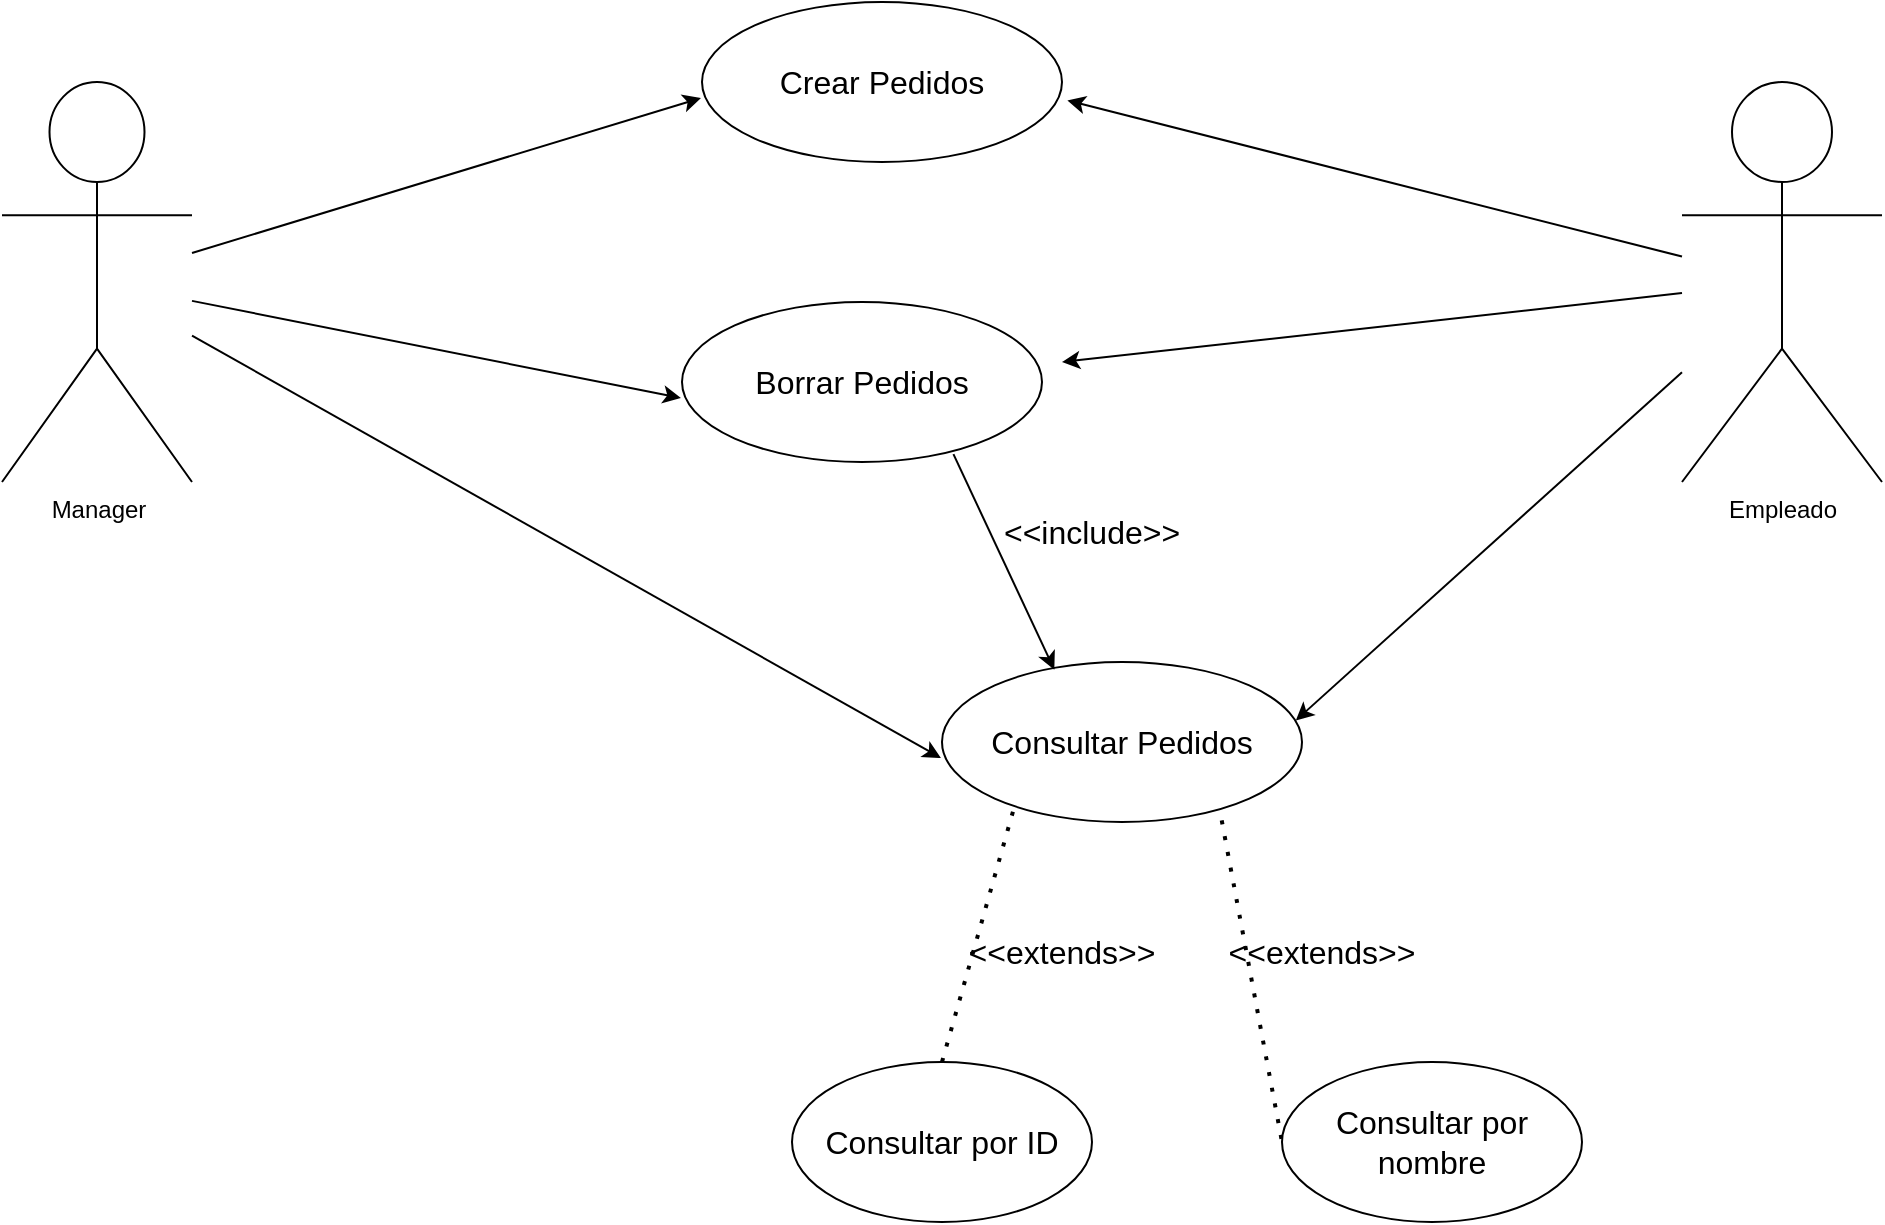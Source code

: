 <?xml version="1.0" encoding="UTF-8"?>
<mxfile version="16.2.7" type="google"><diagram name="Page-1" id="e7e014a7-5840-1c2e-5031-d8a46d1fe8dd"><mxGraphModel dx="1124" dy="1327" grid="1" gridSize="10" guides="1" tooltips="1" connect="1" arrows="1" fold="1" page="1" pageScale="1" pageWidth="1169" pageHeight="826" background="none" math="0" shadow="0"><root><mxCell id="0"/><mxCell id="1" parent="0"/><mxCell id="1IH3bGF3cHipV3pf0rS_-41" value="Empleado" style="shape=umlActor;verticalLabelPosition=bottom;verticalAlign=top;html=1;outlineConnect=0;" vertex="1" parent="1"><mxGeometry x="880" y="90" width="100" height="200" as="geometry"/></mxCell><mxCell id="1IH3bGF3cHipV3pf0rS_-42" value="Manager" style="shape=umlActor;verticalLabelPosition=bottom;verticalAlign=top;html=1;outlineConnect=0;" vertex="1" parent="1"><mxGeometry x="40" y="90" width="95" height="200" as="geometry"/></mxCell><mxCell id="1IH3bGF3cHipV3pf0rS_-48" value="" style="endArrow=classic;html=1;rounded=0;entryX=-0.003;entryY=0.6;entryDx=0;entryDy=0;entryPerimeter=0;" edge="1" parent="1" source="1IH3bGF3cHipV3pf0rS_-42" target="1IH3bGF3cHipV3pf0rS_-49"><mxGeometry width="50" height="50" relative="1" as="geometry"><mxPoint x="135" y="220" as="sourcePoint"/><mxPoint x="400" y="130" as="targetPoint"/></mxGeometry></mxCell><mxCell id="1IH3bGF3cHipV3pf0rS_-49" value="&lt;font size=&quot;3&quot;&gt;Crear Pedidos&lt;/font&gt;" style="ellipse;whiteSpace=wrap;html=1;" vertex="1" parent="1"><mxGeometry x="390" y="50" width="180" height="80" as="geometry"/></mxCell><mxCell id="1IH3bGF3cHipV3pf0rS_-52" value="" style="endArrow=classic;html=1;rounded=0;entryX=-0.003;entryY=0.6;entryDx=0;entryDy=0;entryPerimeter=0;" edge="1" parent="1" target="1IH3bGF3cHipV3pf0rS_-53" source="1IH3bGF3cHipV3pf0rS_-42"><mxGeometry width="50" height="50" relative="1" as="geometry"><mxPoint x="140" y="230" as="sourcePoint"/><mxPoint x="405" y="140" as="targetPoint"/></mxGeometry></mxCell><mxCell id="1IH3bGF3cHipV3pf0rS_-53" value="&lt;font size=&quot;3&quot;&gt;Borrar Pedidos&lt;/font&gt;" style="ellipse;whiteSpace=wrap;html=1;" vertex="1" parent="1"><mxGeometry x="380" y="200" width="180" height="80" as="geometry"/></mxCell><mxCell id="1IH3bGF3cHipV3pf0rS_-54" value="" style="endArrow=classic;html=1;rounded=0;entryX=-0.003;entryY=0.6;entryDx=0;entryDy=0;entryPerimeter=0;" edge="1" parent="1" target="1IH3bGF3cHipV3pf0rS_-55" source="1IH3bGF3cHipV3pf0rS_-42"><mxGeometry width="50" height="50" relative="1" as="geometry"><mxPoint x="130" y="220" as="sourcePoint"/><mxPoint x="352.5" y="170" as="targetPoint"/></mxGeometry></mxCell><mxCell id="1IH3bGF3cHipV3pf0rS_-55" value="&lt;font size=&quot;3&quot;&gt;Consultar Pedidos&lt;/font&gt;" style="ellipse;whiteSpace=wrap;html=1;" vertex="1" parent="1"><mxGeometry x="510" y="380" width="180" height="80" as="geometry"/></mxCell><mxCell id="1IH3bGF3cHipV3pf0rS_-58" value="" style="endArrow=none;dashed=1;html=1;dashPattern=1 3;strokeWidth=2;rounded=0;fontSize=14;exitX=0.777;exitY=0.99;exitDx=0;exitDy=0;entryX=0;entryY=0.5;entryDx=0;entryDy=0;exitPerimeter=0;" edge="1" parent="1" source="1IH3bGF3cHipV3pf0rS_-55" target="1IH3bGF3cHipV3pf0rS_-60"><mxGeometry width="50" height="50" relative="1" as="geometry"><mxPoint x="550" y="350" as="sourcePoint"/><mxPoint x="600" y="320" as="targetPoint"/><Array as="points"/></mxGeometry></mxCell><mxCell id="1IH3bGF3cHipV3pf0rS_-60" value="&lt;font size=&quot;3&quot;&gt;Consultar por nombre&lt;/font&gt;" style="ellipse;whiteSpace=wrap;html=1;fontSize=14;" vertex="1" parent="1"><mxGeometry x="680" y="580" width="150" height="80" as="geometry"/></mxCell><mxCell id="1IH3bGF3cHipV3pf0rS_-61" value="&lt;font size=&quot;3&quot;&gt;Consultar por ID&lt;/font&gt;" style="ellipse;whiteSpace=wrap;html=1;fontSize=14;" vertex="1" parent="1"><mxGeometry x="435" y="580" width="150" height="80" as="geometry"/></mxCell><mxCell id="1IH3bGF3cHipV3pf0rS_-62" value="" style="endArrow=none;dashed=1;html=1;dashPattern=1 3;strokeWidth=2;rounded=0;fontSize=14;exitX=0.197;exitY=0.936;exitDx=0;exitDy=0;exitPerimeter=0;entryX=0.5;entryY=0;entryDx=0;entryDy=0;" edge="1" parent="1" source="1IH3bGF3cHipV3pf0rS_-55" target="1IH3bGF3cHipV3pf0rS_-61"><mxGeometry width="50" height="50" relative="1" as="geometry"><mxPoint x="500.0" y="394.716" as="sourcePoint"/><mxPoint x="586" y="300" as="targetPoint"/><Array as="points"/></mxGeometry></mxCell><mxCell id="1IH3bGF3cHipV3pf0rS_-63" value="&amp;lt;&amp;lt;extends&amp;gt;&amp;gt;" style="text;html=1;strokeColor=none;fillColor=none;align=center;verticalAlign=middle;whiteSpace=wrap;rounded=0;fontSize=16;" vertex="1" parent="1"><mxGeometry x="670" y="510" width="60" height="30" as="geometry"/></mxCell><mxCell id="1IH3bGF3cHipV3pf0rS_-65" value="&amp;lt;&amp;lt;extends&amp;gt;&amp;gt;" style="text;html=1;strokeColor=none;fillColor=none;align=center;verticalAlign=middle;whiteSpace=wrap;rounded=0;fontSize=16;" vertex="1" parent="1"><mxGeometry x="540" y="510" width="60" height="30" as="geometry"/></mxCell><mxCell id="1IH3bGF3cHipV3pf0rS_-66" value="" style="endArrow=classic;html=1;rounded=0;fontSize=16;exitX=0.754;exitY=0.951;exitDx=0;exitDy=0;exitPerimeter=0;entryX=0.312;entryY=0.048;entryDx=0;entryDy=0;entryPerimeter=0;" edge="1" parent="1" source="1IH3bGF3cHipV3pf0rS_-53" target="1IH3bGF3cHipV3pf0rS_-55"><mxGeometry width="50" height="50" relative="1" as="geometry"><mxPoint x="400" y="270" as="sourcePoint"/><mxPoint x="420" y="200" as="targetPoint"/><Array as="points"/></mxGeometry></mxCell><mxCell id="1IH3bGF3cHipV3pf0rS_-67" value="&amp;lt;&amp;lt;include&amp;gt;&amp;gt;" style="text;html=1;strokeColor=none;fillColor=none;align=center;verticalAlign=middle;whiteSpace=wrap;rounded=0;fontSize=16;" vertex="1" parent="1"><mxGeometry x="555" y="300" width="60" height="30" as="geometry"/></mxCell><mxCell id="1IH3bGF3cHipV3pf0rS_-73" value="" style="endArrow=classic;html=1;rounded=0;entryX=1.015;entryY=0.615;entryDx=0;entryDy=0;entryPerimeter=0;" edge="1" parent="1" source="1IH3bGF3cHipV3pf0rS_-41" target="1IH3bGF3cHipV3pf0rS_-49"><mxGeometry width="50" height="50" relative="1" as="geometry"><mxPoint x="155" y="195.528" as="sourcePoint"/><mxPoint x="409.46" y="118.0" as="targetPoint"/></mxGeometry></mxCell><mxCell id="1IH3bGF3cHipV3pf0rS_-74" value="" style="endArrow=classic;html=1;rounded=0;" edge="1" parent="1" source="1IH3bGF3cHipV3pf0rS_-41"><mxGeometry width="50" height="50" relative="1" as="geometry"><mxPoint x="890.0" y="187.294" as="sourcePoint"/><mxPoint x="570" y="230" as="targetPoint"/></mxGeometry></mxCell><mxCell id="1IH3bGF3cHipV3pf0rS_-75" value="" style="endArrow=classic;html=1;rounded=0;entryX=0.983;entryY=0.365;entryDx=0;entryDy=0;entryPerimeter=0;" edge="1" parent="1" source="1IH3bGF3cHipV3pf0rS_-41" target="1IH3bGF3cHipV3pf0rS_-55"><mxGeometry width="50" height="50" relative="1" as="geometry"><mxPoint x="890.0" y="205.556" as="sourcePoint"/><mxPoint x="580" y="240" as="targetPoint"/></mxGeometry></mxCell></root></mxGraphModel></diagram></mxfile>